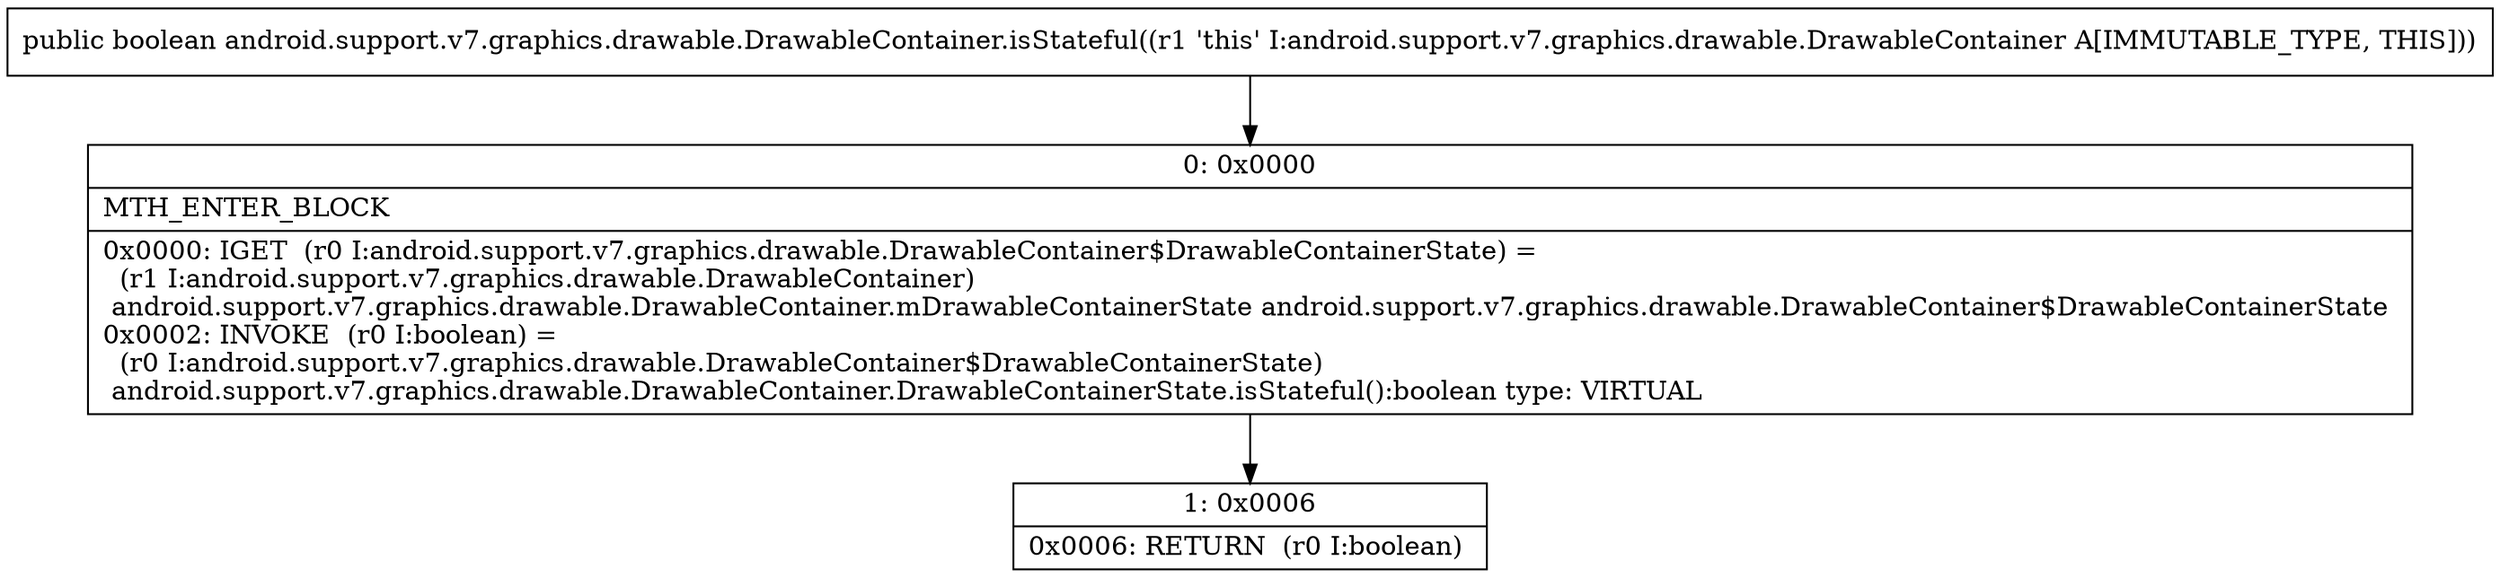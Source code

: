digraph "CFG forandroid.support.v7.graphics.drawable.DrawableContainer.isStateful()Z" {
Node_0 [shape=record,label="{0\:\ 0x0000|MTH_ENTER_BLOCK\l|0x0000: IGET  (r0 I:android.support.v7.graphics.drawable.DrawableContainer$DrawableContainerState) = \l  (r1 I:android.support.v7.graphics.drawable.DrawableContainer)\l android.support.v7.graphics.drawable.DrawableContainer.mDrawableContainerState android.support.v7.graphics.drawable.DrawableContainer$DrawableContainerState \l0x0002: INVOKE  (r0 I:boolean) = \l  (r0 I:android.support.v7.graphics.drawable.DrawableContainer$DrawableContainerState)\l android.support.v7.graphics.drawable.DrawableContainer.DrawableContainerState.isStateful():boolean type: VIRTUAL \l}"];
Node_1 [shape=record,label="{1\:\ 0x0006|0x0006: RETURN  (r0 I:boolean) \l}"];
MethodNode[shape=record,label="{public boolean android.support.v7.graphics.drawable.DrawableContainer.isStateful((r1 'this' I:android.support.v7.graphics.drawable.DrawableContainer A[IMMUTABLE_TYPE, THIS])) }"];
MethodNode -> Node_0;
Node_0 -> Node_1;
}

